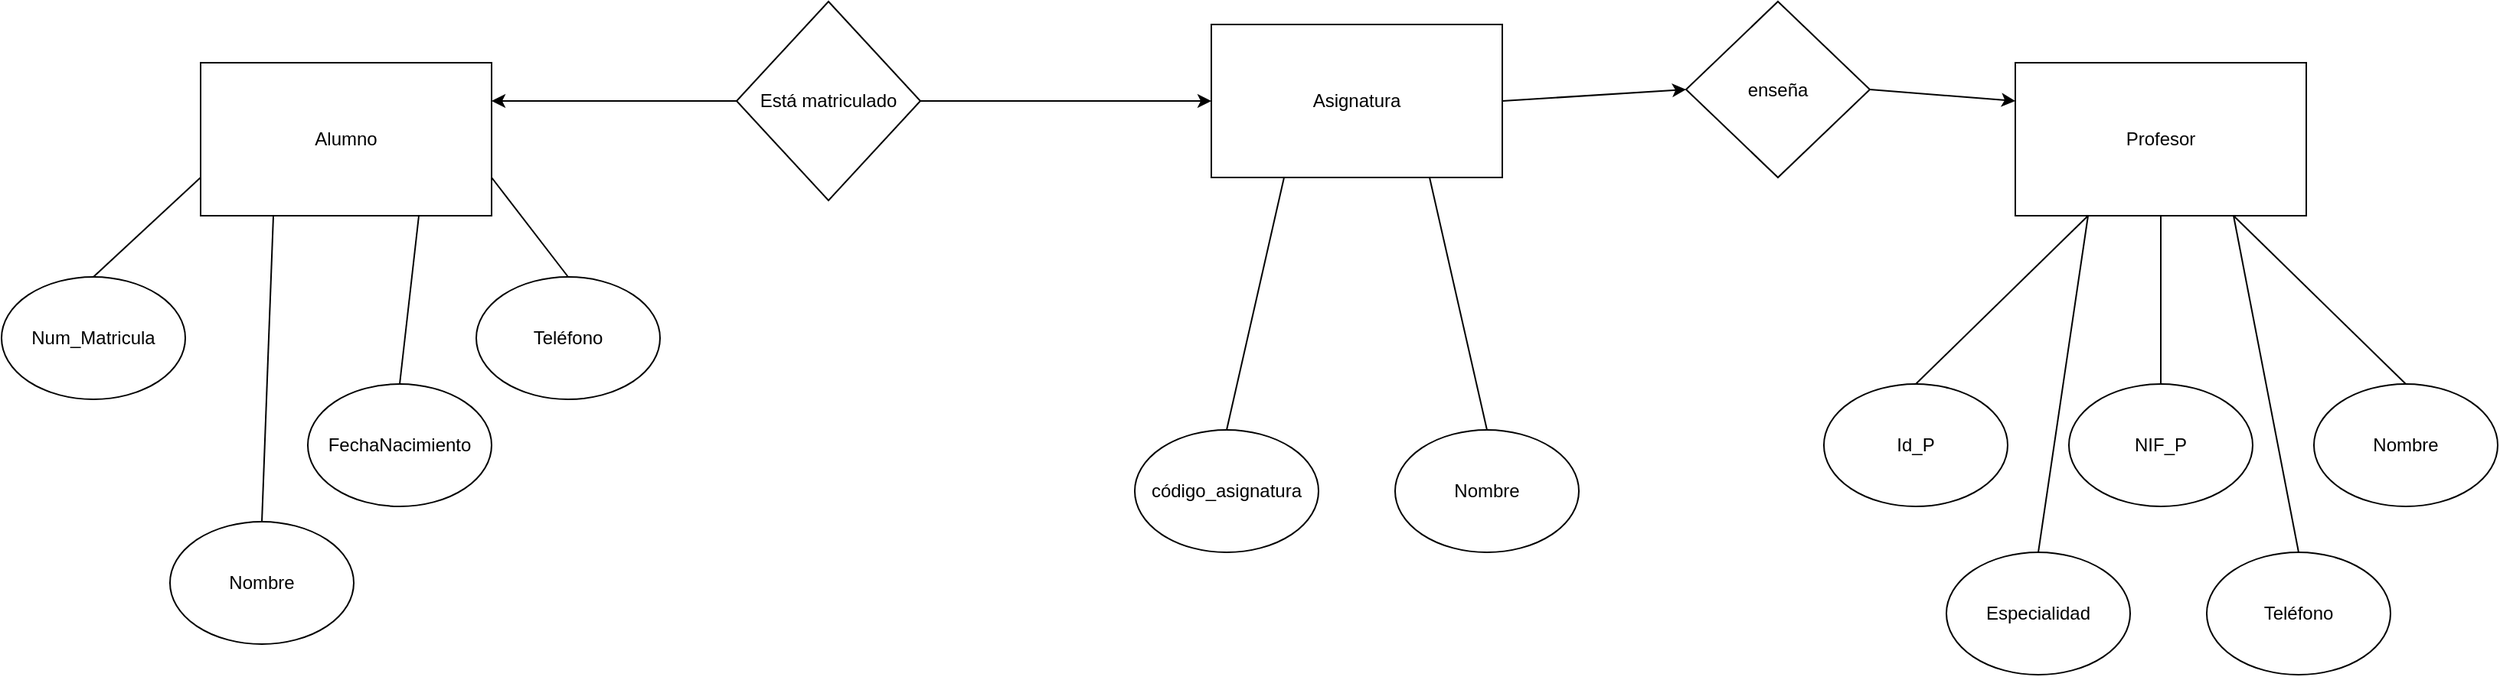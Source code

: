 <mxfile version="26.2.12">
  <diagram name="Página-1" id="0BQ5A1Et3vTB0kG5P84D">
    <mxGraphModel dx="2254" dy="679" grid="1" gridSize="10" guides="1" tooltips="1" connect="1" arrows="1" fold="1" page="1" pageScale="1" pageWidth="827" pageHeight="1169" math="0" shadow="0">
      <root>
        <mxCell id="0" />
        <mxCell id="1" parent="0" />
        <mxCell id="j_jxTpVHeeA3KBUshszp-1" value="Alumno" style="rounded=0;whiteSpace=wrap;html=1;" vertex="1" parent="1">
          <mxGeometry x="-30" y="160" width="190" height="100" as="geometry" />
        </mxCell>
        <mxCell id="j_jxTpVHeeA3KBUshszp-2" value="Asignatura" style="rounded=0;whiteSpace=wrap;html=1;" vertex="1" parent="1">
          <mxGeometry x="630" y="135" width="190" height="100" as="geometry" />
        </mxCell>
        <mxCell id="j_jxTpVHeeA3KBUshszp-3" value="Profesor" style="rounded=0;whiteSpace=wrap;html=1;" vertex="1" parent="1">
          <mxGeometry x="1155" y="160" width="190" height="100" as="geometry" />
        </mxCell>
        <mxCell id="j_jxTpVHeeA3KBUshszp-4" value="Num_Matricula" style="ellipse;whiteSpace=wrap;html=1;" vertex="1" parent="1">
          <mxGeometry x="-160" y="300" width="120" height="80" as="geometry" />
        </mxCell>
        <mxCell id="j_jxTpVHeeA3KBUshszp-5" value="Nombre" style="ellipse;whiteSpace=wrap;html=1;" vertex="1" parent="1">
          <mxGeometry x="-50" y="460" width="120" height="80" as="geometry" />
        </mxCell>
        <mxCell id="j_jxTpVHeeA3KBUshszp-6" value="FechaNacimiento" style="ellipse;whiteSpace=wrap;html=1;" vertex="1" parent="1">
          <mxGeometry x="40" y="370" width="120" height="80" as="geometry" />
        </mxCell>
        <mxCell id="j_jxTpVHeeA3KBUshszp-7" value="Teléfono" style="ellipse;whiteSpace=wrap;html=1;" vertex="1" parent="1">
          <mxGeometry x="150" y="300" width="120" height="80" as="geometry" />
        </mxCell>
        <mxCell id="j_jxTpVHeeA3KBUshszp-8" value="código_asignatura" style="ellipse;whiteSpace=wrap;html=1;" vertex="1" parent="1">
          <mxGeometry x="580" y="400" width="120" height="80" as="geometry" />
        </mxCell>
        <mxCell id="j_jxTpVHeeA3KBUshszp-9" value="Nombre" style="ellipse;whiteSpace=wrap;html=1;" vertex="1" parent="1">
          <mxGeometry x="750" y="400" width="120" height="80" as="geometry" />
        </mxCell>
        <mxCell id="j_jxTpVHeeA3KBUshszp-11" value="Id_P" style="ellipse;whiteSpace=wrap;html=1;" vertex="1" parent="1">
          <mxGeometry x="1030" y="370" width="120" height="80" as="geometry" />
        </mxCell>
        <mxCell id="j_jxTpVHeeA3KBUshszp-12" value="NIF_P" style="ellipse;whiteSpace=wrap;html=1;" vertex="1" parent="1">
          <mxGeometry x="1190" y="370" width="120" height="80" as="geometry" />
        </mxCell>
        <mxCell id="j_jxTpVHeeA3KBUshszp-13" value="Nombre" style="ellipse;whiteSpace=wrap;html=1;" vertex="1" parent="1">
          <mxGeometry x="1350" y="370" width="120" height="80" as="geometry" />
        </mxCell>
        <mxCell id="j_jxTpVHeeA3KBUshszp-14" value="Especialidad" style="ellipse;whiteSpace=wrap;html=1;" vertex="1" parent="1">
          <mxGeometry x="1110" y="480" width="120" height="80" as="geometry" />
        </mxCell>
        <mxCell id="j_jxTpVHeeA3KBUshszp-15" value="Teléfono" style="ellipse;whiteSpace=wrap;html=1;" vertex="1" parent="1">
          <mxGeometry x="1280" y="480" width="120" height="80" as="geometry" />
        </mxCell>
        <mxCell id="j_jxTpVHeeA3KBUshszp-16" value="" style="endArrow=none;html=1;rounded=0;entryX=0.25;entryY=1;entryDx=0;entryDy=0;exitX=0.5;exitY=0;exitDx=0;exitDy=0;" edge="1" parent="1" source="j_jxTpVHeeA3KBUshszp-11" target="j_jxTpVHeeA3KBUshszp-3">
          <mxGeometry width="50" height="50" relative="1" as="geometry">
            <mxPoint x="1110" y="370" as="sourcePoint" />
            <mxPoint x="1160" y="320" as="targetPoint" />
          </mxGeometry>
        </mxCell>
        <mxCell id="j_jxTpVHeeA3KBUshszp-17" value="" style="endArrow=none;html=1;rounded=0;entryX=0.5;entryY=1;entryDx=0;entryDy=0;exitX=0.5;exitY=0;exitDx=0;exitDy=0;" edge="1" parent="1" source="j_jxTpVHeeA3KBUshszp-12" target="j_jxTpVHeeA3KBUshszp-3">
          <mxGeometry width="50" height="50" relative="1" as="geometry">
            <mxPoint x="1240" y="370" as="sourcePoint" />
            <mxPoint x="1290" y="320" as="targetPoint" />
          </mxGeometry>
        </mxCell>
        <mxCell id="j_jxTpVHeeA3KBUshszp-18" value="" style="endArrow=none;html=1;rounded=0;entryX=0.75;entryY=1;entryDx=0;entryDy=0;exitX=0.5;exitY=0;exitDx=0;exitDy=0;" edge="1" parent="1" source="j_jxTpVHeeA3KBUshszp-13" target="j_jxTpVHeeA3KBUshszp-3">
          <mxGeometry width="50" height="50" relative="1" as="geometry">
            <mxPoint x="1400" y="380" as="sourcePoint" />
            <mxPoint x="1450" y="330" as="targetPoint" />
          </mxGeometry>
        </mxCell>
        <mxCell id="j_jxTpVHeeA3KBUshszp-19" value="" style="endArrow=none;html=1;rounded=0;exitX=0.5;exitY=0;exitDx=0;exitDy=0;entryX=0.25;entryY=1;entryDx=0;entryDy=0;" edge="1" parent="1" source="j_jxTpVHeeA3KBUshszp-14" target="j_jxTpVHeeA3KBUshszp-3">
          <mxGeometry width="50" height="50" relative="1" as="geometry">
            <mxPoint x="1180.71" y="449" as="sourcePoint" />
            <mxPoint x="1109.999" y="449" as="targetPoint" />
          </mxGeometry>
        </mxCell>
        <mxCell id="j_jxTpVHeeA3KBUshszp-20" value="" style="endArrow=none;html=1;rounded=0;exitX=0.5;exitY=0;exitDx=0;exitDy=0;entryX=0.75;entryY=1;entryDx=0;entryDy=0;" edge="1" parent="1" source="j_jxTpVHeeA3KBUshszp-15" target="j_jxTpVHeeA3KBUshszp-3">
          <mxGeometry width="50" height="50" relative="1" as="geometry">
            <mxPoint x="1310" y="470" as="sourcePoint" />
            <mxPoint x="1290" y="270" as="targetPoint" />
          </mxGeometry>
        </mxCell>
        <mxCell id="j_jxTpVHeeA3KBUshszp-21" value="" style="endArrow=none;html=1;rounded=0;exitX=0.5;exitY=0;exitDx=0;exitDy=0;entryX=0.25;entryY=1;entryDx=0;entryDy=0;" edge="1" parent="1" source="j_jxTpVHeeA3KBUshszp-8" target="j_jxTpVHeeA3KBUshszp-2">
          <mxGeometry width="50" height="50" relative="1" as="geometry">
            <mxPoint x="570" y="370" as="sourcePoint" />
            <mxPoint x="680" y="290" as="targetPoint" />
          </mxGeometry>
        </mxCell>
        <mxCell id="j_jxTpVHeeA3KBUshszp-22" value="" style="endArrow=none;html=1;rounded=0;entryX=0.75;entryY=1;entryDx=0;entryDy=0;exitX=0.5;exitY=0;exitDx=0;exitDy=0;" edge="1" parent="1" source="j_jxTpVHeeA3KBUshszp-9" target="j_jxTpVHeeA3KBUshszp-2">
          <mxGeometry width="50" height="50" relative="1" as="geometry">
            <mxPoint x="770" y="400" as="sourcePoint" />
            <mxPoint x="810" y="300" as="targetPoint" />
          </mxGeometry>
        </mxCell>
        <mxCell id="j_jxTpVHeeA3KBUshszp-23" value="" style="endArrow=none;html=1;rounded=0;entryX=0;entryY=0.75;entryDx=0;entryDy=0;exitX=0.5;exitY=0;exitDx=0;exitDy=0;" edge="1" parent="1" source="j_jxTpVHeeA3KBUshszp-4" target="j_jxTpVHeeA3KBUshszp-1">
          <mxGeometry width="50" height="50" relative="1" as="geometry">
            <mxPoint x="110" y="620" as="sourcePoint" />
            <mxPoint x="160" y="570" as="targetPoint" />
          </mxGeometry>
        </mxCell>
        <mxCell id="j_jxTpVHeeA3KBUshszp-24" value="" style="endArrow=none;html=1;rounded=0;entryX=0.25;entryY=1;entryDx=0;entryDy=0;exitX=0.5;exitY=0;exitDx=0;exitDy=0;" edge="1" parent="1" source="j_jxTpVHeeA3KBUshszp-5" target="j_jxTpVHeeA3KBUshszp-1">
          <mxGeometry width="50" height="50" relative="1" as="geometry">
            <mxPoint x="150" y="360" as="sourcePoint" />
            <mxPoint x="200" y="310" as="targetPoint" />
          </mxGeometry>
        </mxCell>
        <mxCell id="j_jxTpVHeeA3KBUshszp-25" value="" style="endArrow=none;html=1;rounded=0;entryX=0.75;entryY=1;entryDx=0;entryDy=0;exitX=0.5;exitY=0;exitDx=0;exitDy=0;" edge="1" parent="1" source="j_jxTpVHeeA3KBUshszp-6" target="j_jxTpVHeeA3KBUshszp-1">
          <mxGeometry width="50" height="50" relative="1" as="geometry">
            <mxPoint x="230" y="570" as="sourcePoint" />
            <mxPoint x="280" y="520" as="targetPoint" />
          </mxGeometry>
        </mxCell>
        <mxCell id="j_jxTpVHeeA3KBUshszp-26" value="" style="endArrow=none;html=1;rounded=0;entryX=1;entryY=0.75;entryDx=0;entryDy=0;exitX=0.5;exitY=0;exitDx=0;exitDy=0;" edge="1" parent="1" source="j_jxTpVHeeA3KBUshszp-7" target="j_jxTpVHeeA3KBUshszp-1">
          <mxGeometry width="50" height="50" relative="1" as="geometry">
            <mxPoint x="370" y="260" as="sourcePoint" />
            <mxPoint x="340" y="230" as="targetPoint" />
          </mxGeometry>
        </mxCell>
        <mxCell id="j_jxTpVHeeA3KBUshszp-27" value="Está matriculado" style="rhombus;whiteSpace=wrap;html=1;" vertex="1" parent="1">
          <mxGeometry x="320" y="120" width="120" height="130" as="geometry" />
        </mxCell>
        <mxCell id="j_jxTpVHeeA3KBUshszp-28" value="enseña" style="rhombus;whiteSpace=wrap;html=1;" vertex="1" parent="1">
          <mxGeometry x="940" y="120" width="120" height="115" as="geometry" />
        </mxCell>
        <mxCell id="j_jxTpVHeeA3KBUshszp-29" value="" style="endArrow=classic;html=1;rounded=0;entryX=1;entryY=0.25;entryDx=0;entryDy=0;exitX=0;exitY=0.5;exitDx=0;exitDy=0;" edge="1" parent="1" source="j_jxTpVHeeA3KBUshszp-27" target="j_jxTpVHeeA3KBUshszp-1">
          <mxGeometry width="50" height="50" relative="1" as="geometry">
            <mxPoint x="310" y="180" as="sourcePoint" />
            <mxPoint x="220" y="140" as="targetPoint" />
          </mxGeometry>
        </mxCell>
        <mxCell id="j_jxTpVHeeA3KBUshszp-31" value="" style="endArrow=classic;html=1;rounded=0;entryX=0;entryY=0.5;entryDx=0;entryDy=0;exitX=1;exitY=0.5;exitDx=0;exitDy=0;" edge="1" parent="1" source="j_jxTpVHeeA3KBUshszp-27" target="j_jxTpVHeeA3KBUshszp-2">
          <mxGeometry width="50" height="50" relative="1" as="geometry">
            <mxPoint x="430" y="180" as="sourcePoint" />
            <mxPoint x="480" y="130" as="targetPoint" />
          </mxGeometry>
        </mxCell>
        <mxCell id="j_jxTpVHeeA3KBUshszp-32" value="" style="endArrow=classic;html=1;rounded=0;entryX=0;entryY=0.5;entryDx=0;entryDy=0;" edge="1" parent="1" target="j_jxTpVHeeA3KBUshszp-28">
          <mxGeometry width="50" height="50" relative="1" as="geometry">
            <mxPoint x="820" y="185" as="sourcePoint" />
            <mxPoint x="870" y="135" as="targetPoint" />
          </mxGeometry>
        </mxCell>
        <mxCell id="j_jxTpVHeeA3KBUshszp-33" value="" style="endArrow=classic;html=1;rounded=0;exitX=1;exitY=0.5;exitDx=0;exitDy=0;entryX=0;entryY=0.25;entryDx=0;entryDy=0;" edge="1" parent="1" source="j_jxTpVHeeA3KBUshszp-28" target="j_jxTpVHeeA3KBUshszp-3">
          <mxGeometry width="50" height="50" relative="1" as="geometry">
            <mxPoint x="930" y="330" as="sourcePoint" />
            <mxPoint x="980" y="280" as="targetPoint" />
          </mxGeometry>
        </mxCell>
      </root>
    </mxGraphModel>
  </diagram>
</mxfile>
